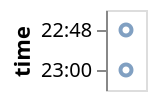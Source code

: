 {
  "$schema": "https://vega.github.io/schema/vega/v5.json",
  "description": "Non-ISO time strings are parsed as local time.",
  "background": "white",
  "padding": 5,
  "width": 20,
  "style": "cell",
  "data": [
    {
      "name": "source_0",
      "values": [
        {"date": "10 Oct 2011 22:48:00"},
        {"date": "11 Oct 2022 23:00:00"}
      ]
    },
    {
      "name": "data_0",
      "source": "source_0",
      "transform": [
        {"type": "formula", "expr": "toDate(datum[\"date\"])", "as": "date"},
        {
          "field": "date",
          "type": "timeunit",
          "units": ["hours", "minutes"],
          "as": ["hoursminutes_date", "hoursminutes_date_end"]
        }
      ]
    }
  ],
  "signals": [
    {"name": "y_step", "value": 20},
    {
      "name": "height",
      "update": "bandspace(domain('y').length, 1, 0.5) * y_step"
    }
  ],
  "marks": [
    {
      "name": "marks",
      "type": "symbol",
      "style": ["point"],
      "from": {"data": "data_0"},
      "encode": {
        "update": {
          "opacity": {"value": 0.7},
          "fill": {"value": "transparent"},
          "stroke": {"value": "#4c78a8"},
          "ariaRoleDescription": {"value": "point"},
          "description": {
            "signal": "\"time: \" + (!isValid(datum[\"hoursminutes_date\"]) || !isFinite(+datum[\"hoursminutes_date\"]) ? \"\" + datum[\"hoursminutes_date\"] : timeFormat(datum[\"hoursminutes_date\"], timeUnitSpecifier([\"hours\",\"minutes\"], {\"year-month\":\"%b %Y \",\"year-month-date\":\"%b %d, %Y \"})))"
          },
          "x": {"signal": "width", "mult": 0.5},
          "y": {"scale": "y", "field": "hoursminutes_date"}
        }
      }
    }
  ],
  "scales": [
    {
      "name": "y",
      "type": "point",
      "domain": {"data": "data_0", "field": "hoursminutes_date", "sort": true},
      "range": {"step": {"signal": "y_step"}},
      "padding": 0.5
    }
  ],
  "axes": [
    {
      "scale": "y",
      "orient": "left",
      "grid": false,
      "title": "time",
      "format": {
        "signal": "timeUnitSpecifier([\"hours\",\"minutes\"], {\"year-month\":\"%b %Y \",\"year-month-date\":\"%b %d, %Y \"})"
      },
      "formatType": "time",
      "labelOverlap": true,
      "tickMinStep": {
        "signal": "datetime(2001, 0, 1, 0, 1, 0, 0) - datetime(2001, 0, 1, 0, 0, 0, 0)"
      },
      "zindex": 0
    }
  ]
}
